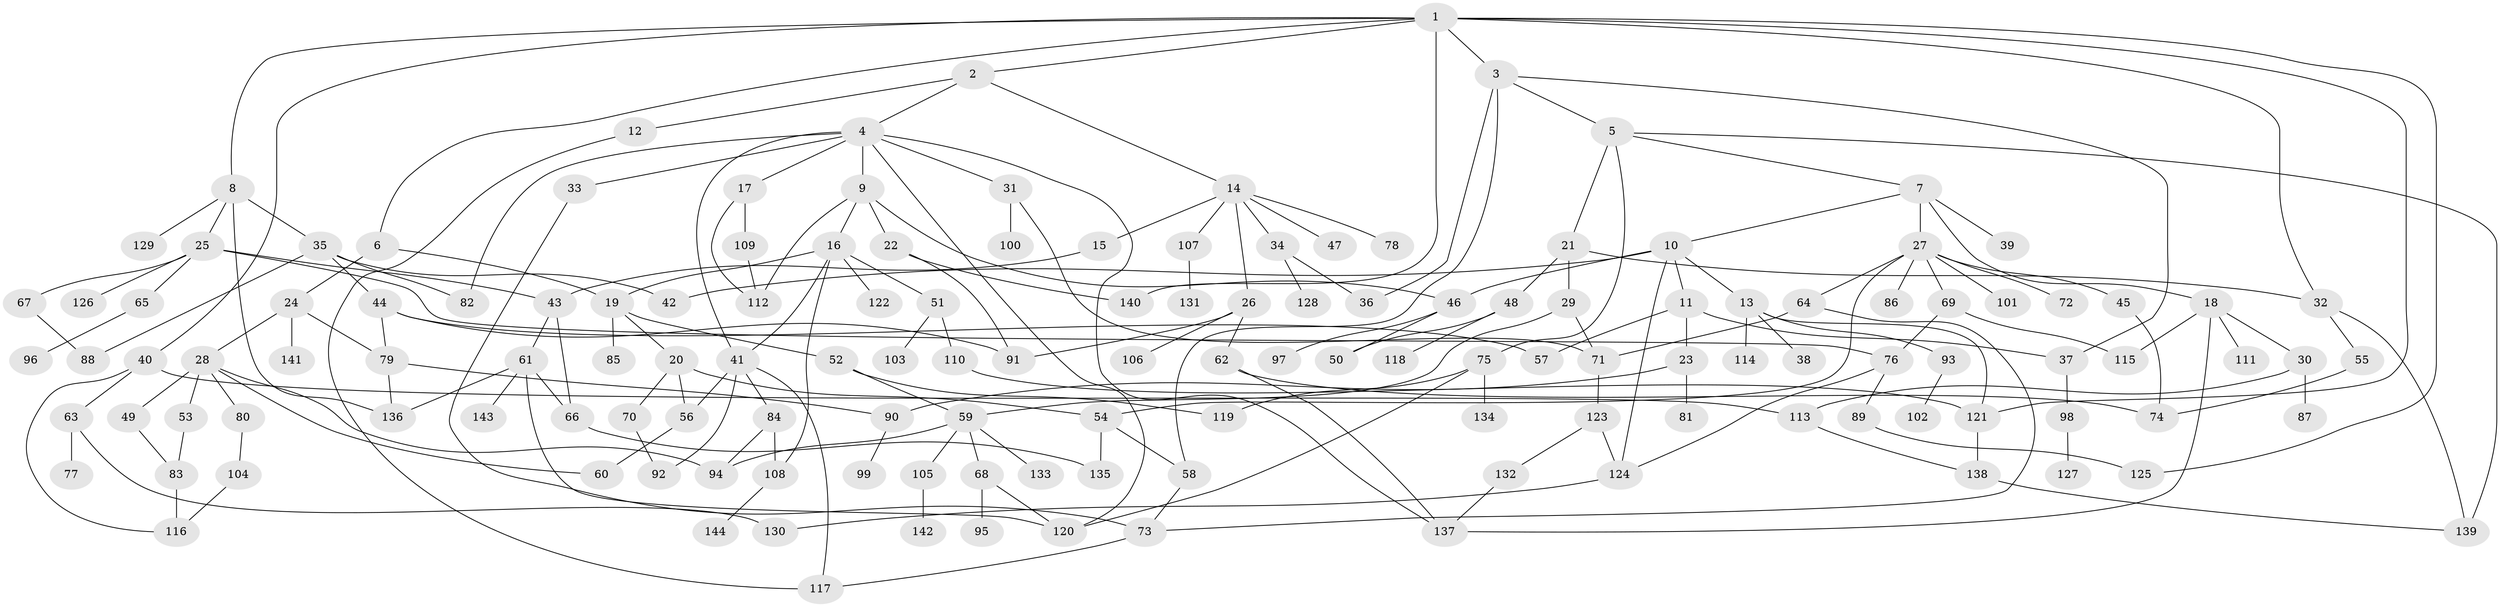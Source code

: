 // coarse degree distribution, {11: 0.01, 4: 0.12, 6: 0.08, 10: 0.01, 7: 0.04, 3: 0.19, 5: 0.07, 9: 0.01, 2: 0.2, 8: 0.01, 1: 0.26}
// Generated by graph-tools (version 1.1) at 2025/51/02/27/25 19:51:39]
// undirected, 144 vertices, 205 edges
graph export_dot {
graph [start="1"]
  node [color=gray90,style=filled];
  1;
  2;
  3;
  4;
  5;
  6;
  7;
  8;
  9;
  10;
  11;
  12;
  13;
  14;
  15;
  16;
  17;
  18;
  19;
  20;
  21;
  22;
  23;
  24;
  25;
  26;
  27;
  28;
  29;
  30;
  31;
  32;
  33;
  34;
  35;
  36;
  37;
  38;
  39;
  40;
  41;
  42;
  43;
  44;
  45;
  46;
  47;
  48;
  49;
  50;
  51;
  52;
  53;
  54;
  55;
  56;
  57;
  58;
  59;
  60;
  61;
  62;
  63;
  64;
  65;
  66;
  67;
  68;
  69;
  70;
  71;
  72;
  73;
  74;
  75;
  76;
  77;
  78;
  79;
  80;
  81;
  82;
  83;
  84;
  85;
  86;
  87;
  88;
  89;
  90;
  91;
  92;
  93;
  94;
  95;
  96;
  97;
  98;
  99;
  100;
  101;
  102;
  103;
  104;
  105;
  106;
  107;
  108;
  109;
  110;
  111;
  112;
  113;
  114;
  115;
  116;
  117;
  118;
  119;
  120;
  121;
  122;
  123;
  124;
  125;
  126;
  127;
  128;
  129;
  130;
  131;
  132;
  133;
  134;
  135;
  136;
  137;
  138;
  139;
  140;
  141;
  142;
  143;
  144;
  1 -- 2;
  1 -- 3;
  1 -- 6;
  1 -- 8;
  1 -- 32;
  1 -- 40;
  1 -- 121;
  1 -- 125;
  1 -- 140;
  2 -- 4;
  2 -- 12;
  2 -- 14;
  3 -- 5;
  3 -- 36;
  3 -- 58;
  3 -- 37;
  4 -- 9;
  4 -- 17;
  4 -- 31;
  4 -- 33;
  4 -- 137;
  4 -- 120;
  4 -- 82;
  4 -- 41;
  5 -- 7;
  5 -- 21;
  5 -- 75;
  5 -- 139;
  6 -- 24;
  6 -- 19;
  7 -- 10;
  7 -- 18;
  7 -- 27;
  7 -- 39;
  8 -- 25;
  8 -- 35;
  8 -- 129;
  8 -- 136;
  9 -- 16;
  9 -- 22;
  9 -- 112;
  9 -- 46;
  10 -- 11;
  10 -- 13;
  10 -- 42;
  10 -- 46;
  10 -- 124;
  11 -- 23;
  11 -- 37;
  11 -- 57;
  12 -- 117;
  13 -- 38;
  13 -- 93;
  13 -- 114;
  13 -- 121;
  14 -- 15;
  14 -- 26;
  14 -- 34;
  14 -- 47;
  14 -- 78;
  14 -- 107;
  15 -- 43;
  16 -- 19;
  16 -- 41;
  16 -- 51;
  16 -- 122;
  16 -- 108;
  17 -- 109;
  17 -- 112;
  18 -- 30;
  18 -- 111;
  18 -- 115;
  18 -- 137;
  19 -- 20;
  19 -- 52;
  19 -- 85;
  20 -- 54;
  20 -- 56;
  20 -- 70;
  21 -- 29;
  21 -- 48;
  21 -- 32;
  22 -- 91;
  22 -- 140;
  23 -- 81;
  23 -- 90;
  24 -- 28;
  24 -- 79;
  24 -- 141;
  25 -- 65;
  25 -- 67;
  25 -- 76;
  25 -- 126;
  25 -- 43;
  26 -- 62;
  26 -- 106;
  26 -- 91;
  27 -- 45;
  27 -- 64;
  27 -- 69;
  27 -- 72;
  27 -- 86;
  27 -- 101;
  27 -- 54;
  28 -- 49;
  28 -- 53;
  28 -- 80;
  28 -- 94;
  28 -- 60;
  29 -- 59;
  29 -- 71;
  30 -- 87;
  30 -- 113;
  31 -- 71;
  31 -- 100;
  32 -- 55;
  32 -- 139;
  33 -- 73;
  34 -- 128;
  34 -- 36;
  35 -- 44;
  35 -- 82;
  35 -- 88;
  35 -- 42;
  37 -- 98;
  40 -- 63;
  40 -- 113;
  40 -- 116;
  41 -- 84;
  41 -- 117;
  41 -- 56;
  41 -- 92;
  43 -- 61;
  43 -- 66;
  44 -- 57;
  44 -- 91;
  44 -- 79;
  45 -- 74;
  46 -- 50;
  46 -- 97;
  48 -- 118;
  48 -- 50;
  49 -- 83;
  51 -- 103;
  51 -- 110;
  52 -- 59;
  52 -- 119;
  53 -- 83;
  54 -- 135;
  54 -- 58;
  55 -- 74;
  56 -- 60;
  58 -- 73;
  59 -- 68;
  59 -- 105;
  59 -- 133;
  59 -- 94;
  61 -- 120;
  61 -- 143;
  61 -- 66;
  61 -- 136;
  62 -- 74;
  62 -- 137;
  63 -- 77;
  63 -- 130;
  64 -- 73;
  64 -- 71;
  65 -- 96;
  66 -- 135;
  67 -- 88;
  68 -- 95;
  68 -- 120;
  69 -- 115;
  69 -- 76;
  70 -- 92;
  71 -- 123;
  73 -- 117;
  75 -- 119;
  75 -- 134;
  75 -- 120;
  76 -- 89;
  76 -- 124;
  79 -- 90;
  79 -- 136;
  80 -- 104;
  83 -- 116;
  84 -- 108;
  84 -- 94;
  89 -- 125;
  90 -- 99;
  93 -- 102;
  98 -- 127;
  104 -- 116;
  105 -- 142;
  107 -- 131;
  108 -- 144;
  109 -- 112;
  110 -- 121;
  113 -- 138;
  121 -- 138;
  123 -- 132;
  123 -- 124;
  124 -- 130;
  132 -- 137;
  138 -- 139;
}
